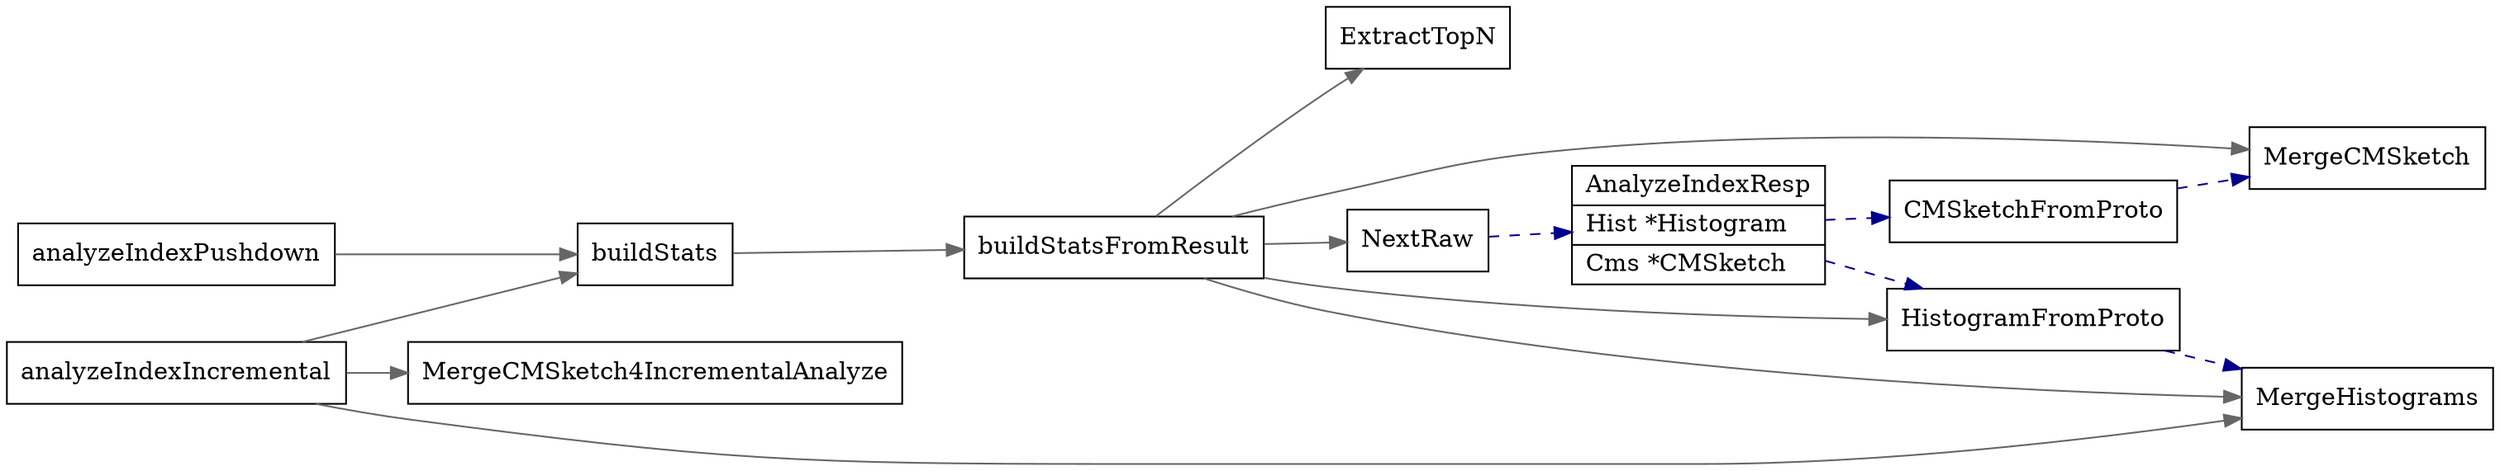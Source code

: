 digraph analyzeIndexPushdown {
  node[shape=box];
  edge[color=gray40];
  newrank=true;
  rankdir=LR;

  analyzeIndexPushdown -> {
    buildStats;
  }
  buildStats -> {
    buildStatsFromResult;
  }
  buildStatsFromResult -> {
    NextRaw;
    HistogramFromProto;
    MergeHistograms;
    MergeCMSketch;
    ExtractTopN;
  }
  AnalyzeIndexResp[
    shape="record";
    label="{{
      AnalyzeIndexResp|
	      Hist *Histogram\l|
        Cms *CMSketch\l
    }}"];

  analyzeIndexIncremental -> {
    buildStats;
    MergeHistograms;
    MergeCMSketch4IncrementalAnalyze;
  }

  edge[style=dashed;color=darkblue];
  NextRaw -> AnalyzeIndexResp;
  AnalyzeIndexResp -> {
    HistogramFromProto;
    CMSketchFromProto;
  }
  HistogramFromProto -> MergeHistograms;
  CMSketchFromProto -> MergeCMSketch;
}

